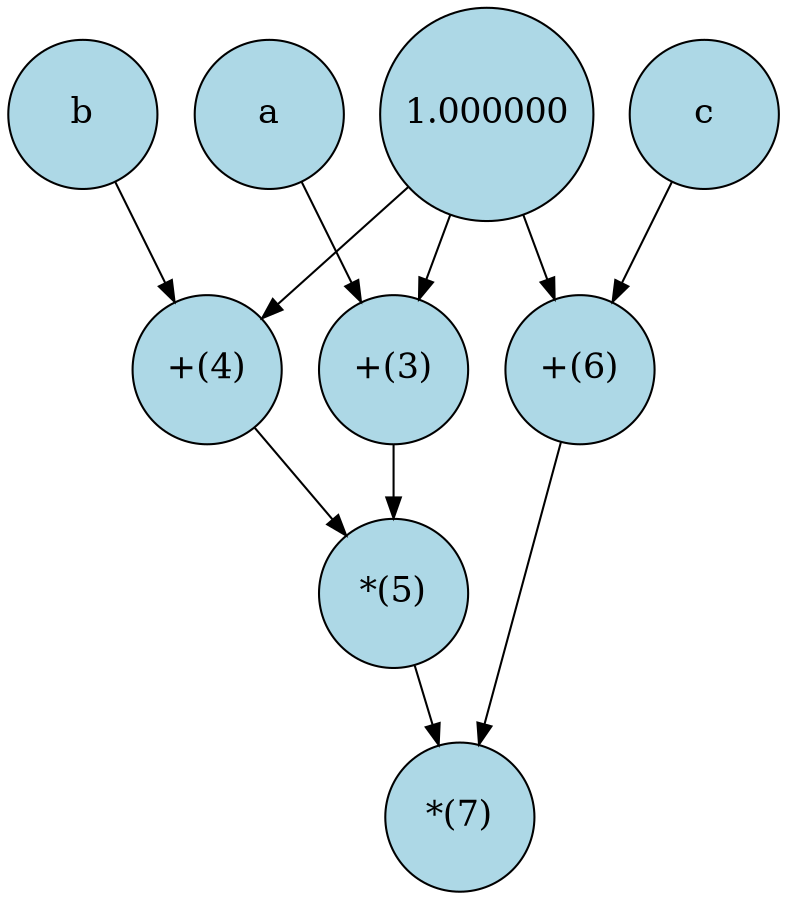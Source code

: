 digraph G {
  size="6,6";
  node [shape=circle style=filled width=1 height=1 fillcolor=lightblue fontsize=17];
  { rank = same; "a"; "1.000000"; "b"; "1.000000"; "c"; "1.000000"; }

  "a" -> "+(3)";
  "1.000000" -> "+(3)";
  "+(3)" -> "*(5)";
  "b" -> "+(4)";
  "1.000000" -> "+(4)";
  "+(4)" -> "*(5)";
  "*(5)" -> "*(7)";
  "c" -> "+(6)";
  "1.000000" -> "+(6)";
  "+(6)" -> "*(7)";
}
